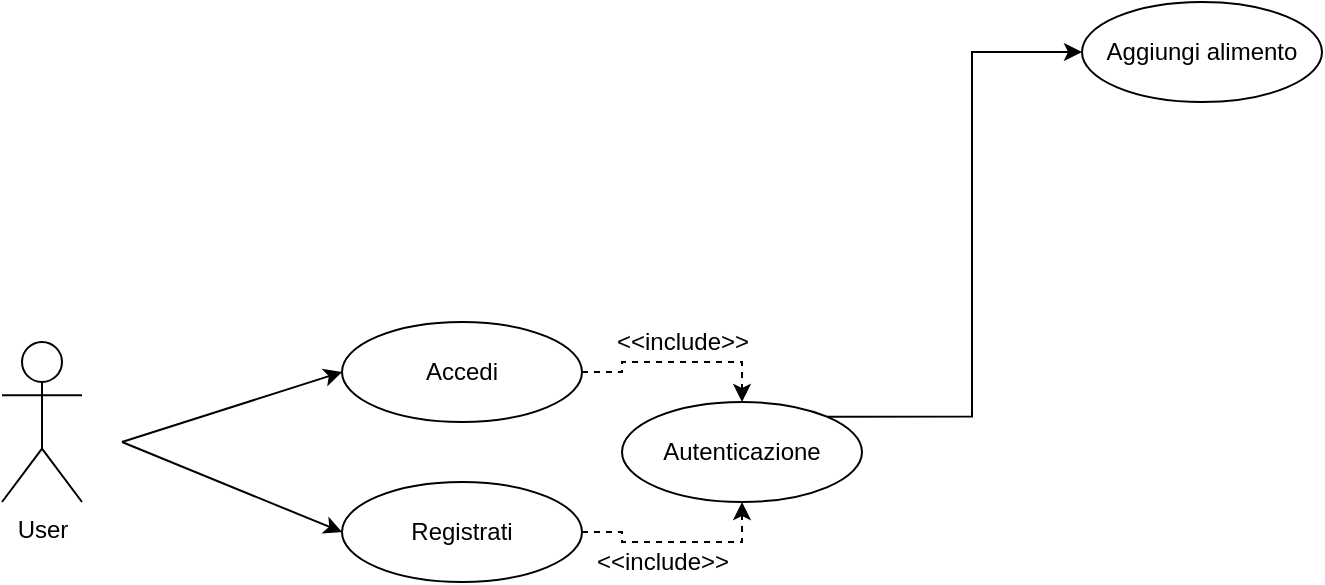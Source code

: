 <mxfile version="19.0.3" type="device"><diagram id="bE0M7rYzzDYs4zWGY0qH" name="Page-1"><mxGraphModel dx="1422" dy="754" grid="1" gridSize="10" guides="1" tooltips="1" connect="1" arrows="1" fold="1" page="1" pageScale="1" pageWidth="827" pageHeight="1169" math="0" shadow="0"><root><mxCell id="0"/><mxCell id="1" parent="0"/><mxCell id="MPtr5i3o3m4no0__sKxr-1" value="User" style="shape=umlActor;verticalLabelPosition=bottom;verticalAlign=top;html=1;outlineConnect=0;" vertex="1" parent="1"><mxGeometry x="90" y="240" width="40" height="80" as="geometry"/></mxCell><mxCell id="MPtr5i3o3m4no0__sKxr-7" style="edgeStyle=orthogonalEdgeStyle;rounded=0;orthogonalLoop=1;jettySize=auto;html=1;exitX=1;exitY=0.5;exitDx=0;exitDy=0;entryX=0.5;entryY=0;entryDx=0;entryDy=0;dashed=1;" edge="1" parent="1" source="MPtr5i3o3m4no0__sKxr-2" target="MPtr5i3o3m4no0__sKxr-6"><mxGeometry relative="1" as="geometry"/></mxCell><mxCell id="MPtr5i3o3m4no0__sKxr-2" value="Accedi" style="ellipse;whiteSpace=wrap;html=1;" vertex="1" parent="1"><mxGeometry x="260" y="230" width="120" height="50" as="geometry"/></mxCell><mxCell id="MPtr5i3o3m4no0__sKxr-8" style="edgeStyle=orthogonalEdgeStyle;rounded=0;orthogonalLoop=1;jettySize=auto;html=1;exitX=1;exitY=0.5;exitDx=0;exitDy=0;entryX=0.5;entryY=1;entryDx=0;entryDy=0;dashed=1;" edge="1" parent="1" source="MPtr5i3o3m4no0__sKxr-3" target="MPtr5i3o3m4no0__sKxr-6"><mxGeometry relative="1" as="geometry"/></mxCell><mxCell id="MPtr5i3o3m4no0__sKxr-3" value="Registrati" style="ellipse;whiteSpace=wrap;html=1;" vertex="1" parent="1"><mxGeometry x="260" y="310" width="120" height="50" as="geometry"/></mxCell><mxCell id="MPtr5i3o3m4no0__sKxr-4" value="" style="endArrow=classic;html=1;rounded=0;entryX=0;entryY=0.5;entryDx=0;entryDy=0;" edge="1" parent="1" target="MPtr5i3o3m4no0__sKxr-2"><mxGeometry width="50" height="50" relative="1" as="geometry"><mxPoint x="150" y="290" as="sourcePoint"/><mxPoint x="200" y="240" as="targetPoint"/></mxGeometry></mxCell><mxCell id="MPtr5i3o3m4no0__sKxr-5" value="" style="endArrow=classic;html=1;rounded=0;entryX=0;entryY=0.5;entryDx=0;entryDy=0;" edge="1" parent="1" target="MPtr5i3o3m4no0__sKxr-3"><mxGeometry width="50" height="50" relative="1" as="geometry"><mxPoint x="150" y="290" as="sourcePoint"/><mxPoint x="190" y="270" as="targetPoint"/></mxGeometry></mxCell><mxCell id="MPtr5i3o3m4no0__sKxr-13" style="edgeStyle=orthogonalEdgeStyle;rounded=0;orthogonalLoop=1;jettySize=auto;html=1;exitX=1;exitY=0;exitDx=0;exitDy=0;entryX=0;entryY=0.5;entryDx=0;entryDy=0;" edge="1" parent="1" source="MPtr5i3o3m4no0__sKxr-6" target="MPtr5i3o3m4no0__sKxr-11"><mxGeometry relative="1" as="geometry"/></mxCell><mxCell id="MPtr5i3o3m4no0__sKxr-6" value="Autenticazione" style="ellipse;whiteSpace=wrap;html=1;" vertex="1" parent="1"><mxGeometry x="400" y="270" width="120" height="50" as="geometry"/></mxCell><mxCell id="MPtr5i3o3m4no0__sKxr-9" value="&amp;lt;&amp;lt;include&amp;gt;&amp;gt;" style="text;html=1;align=center;verticalAlign=middle;resizable=0;points=[];autosize=1;strokeColor=none;fillColor=none;" vertex="1" parent="1"><mxGeometry x="390" y="230" width="80" height="20" as="geometry"/></mxCell><mxCell id="MPtr5i3o3m4no0__sKxr-10" value="&amp;lt;&amp;lt;include&amp;gt;&amp;gt;" style="text;html=1;align=center;verticalAlign=middle;resizable=0;points=[];autosize=1;strokeColor=none;fillColor=none;" vertex="1" parent="1"><mxGeometry x="380" y="340" width="80" height="20" as="geometry"/></mxCell><mxCell id="MPtr5i3o3m4no0__sKxr-11" value="Aggiungi alimento" style="ellipse;whiteSpace=wrap;html=1;" vertex="1" parent="1"><mxGeometry x="630" y="70" width="120" height="50" as="geometry"/></mxCell></root></mxGraphModel></diagram></mxfile>